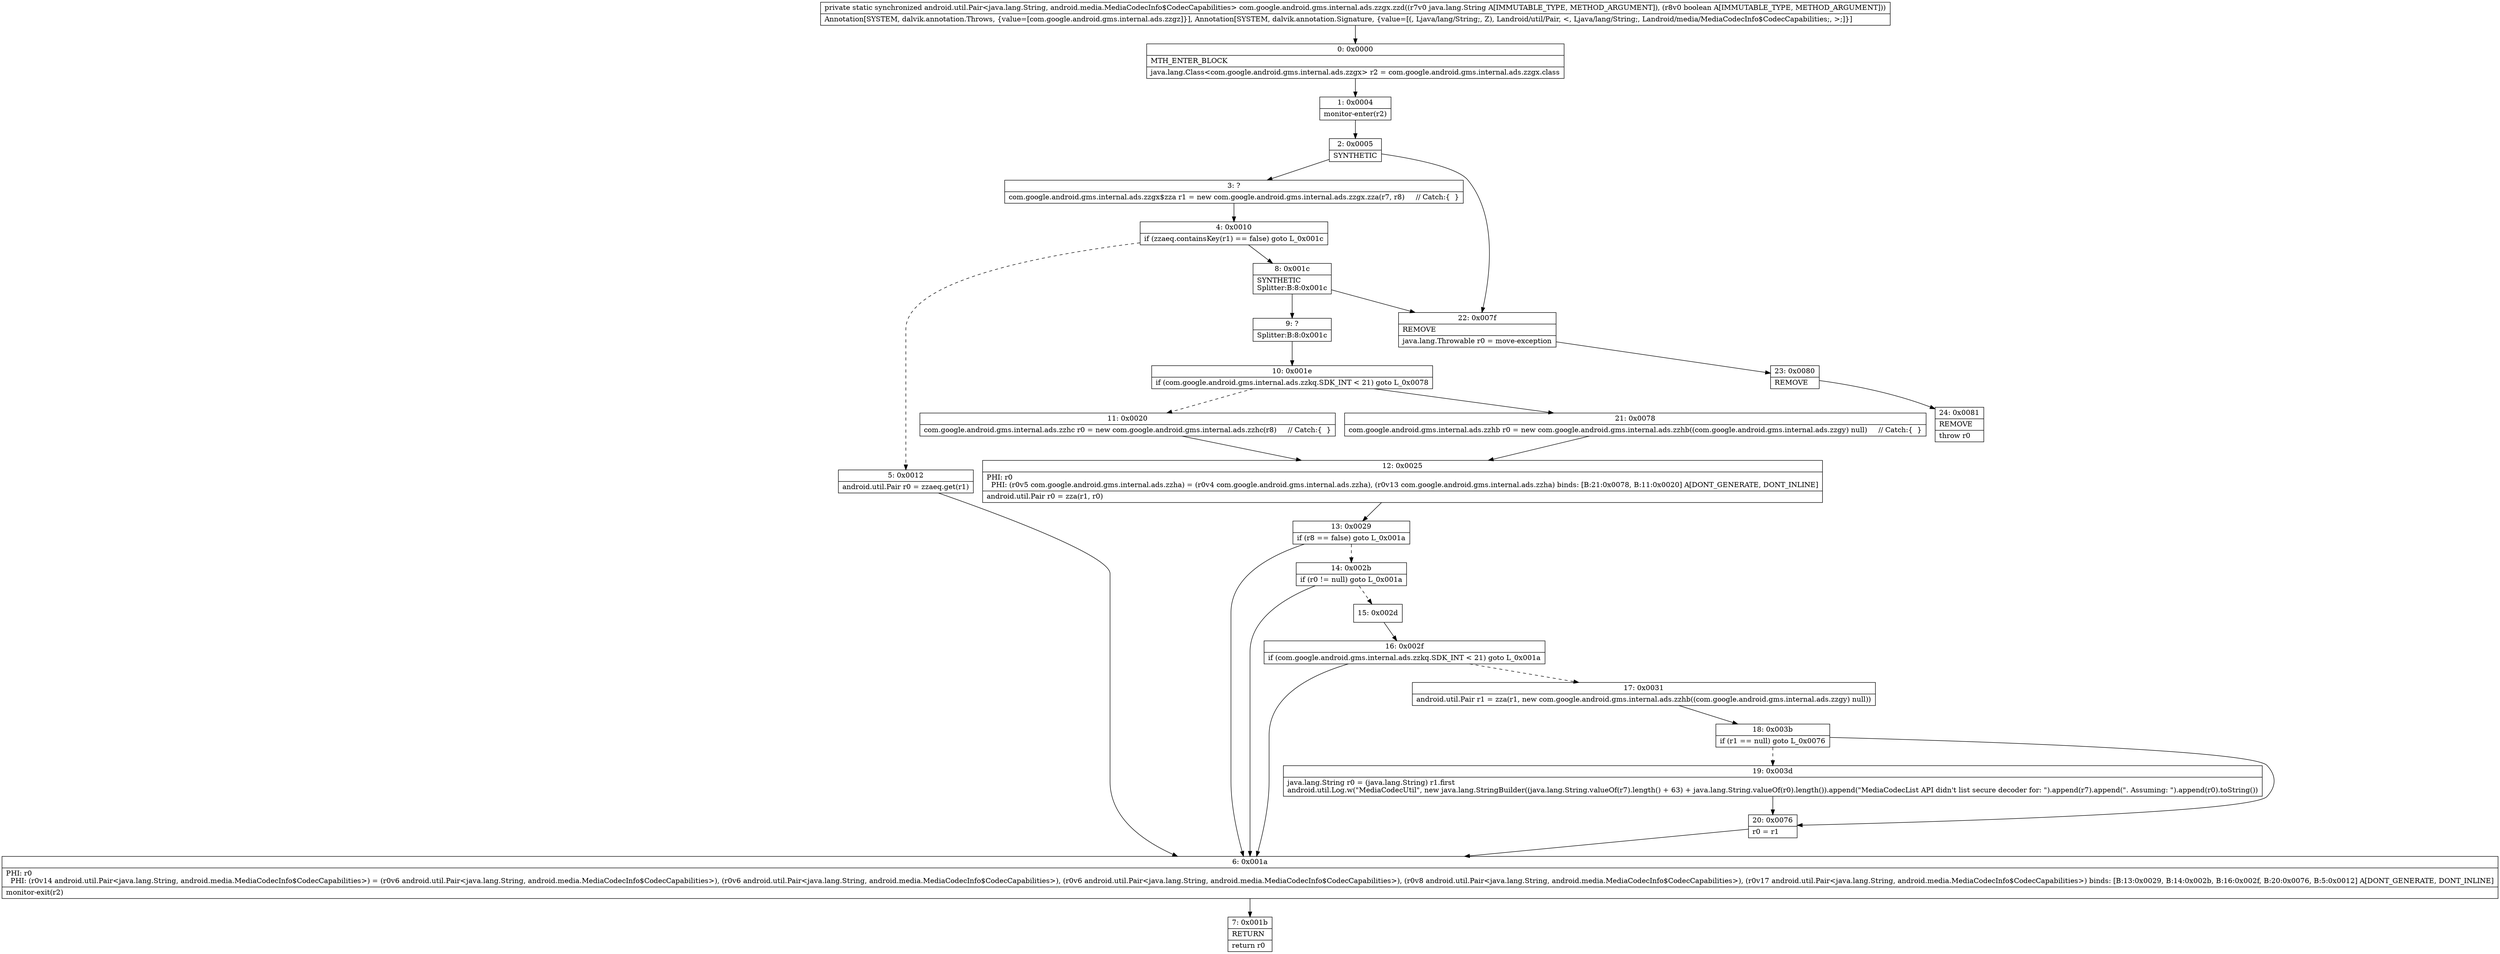 digraph "CFG forcom.google.android.gms.internal.ads.zzgx.zzd(Ljava\/lang\/String;Z)Landroid\/util\/Pair;" {
Node_0 [shape=record,label="{0\:\ 0x0000|MTH_ENTER_BLOCK\l|java.lang.Class\<com.google.android.gms.internal.ads.zzgx\> r2 = com.google.android.gms.internal.ads.zzgx.class\l}"];
Node_1 [shape=record,label="{1\:\ 0x0004|monitor\-enter(r2)\l}"];
Node_2 [shape=record,label="{2\:\ 0x0005|SYNTHETIC\l}"];
Node_3 [shape=record,label="{3\:\ ?|com.google.android.gms.internal.ads.zzgx$zza r1 = new com.google.android.gms.internal.ads.zzgx.zza(r7, r8)     \/\/ Catch:\{  \}\l}"];
Node_4 [shape=record,label="{4\:\ 0x0010|if (zzaeq.containsKey(r1) == false) goto L_0x001c\l}"];
Node_5 [shape=record,label="{5\:\ 0x0012|android.util.Pair r0 = zzaeq.get(r1)\l}"];
Node_6 [shape=record,label="{6\:\ 0x001a|PHI: r0 \l  PHI: (r0v14 android.util.Pair\<java.lang.String, android.media.MediaCodecInfo$CodecCapabilities\>) = (r0v6 android.util.Pair\<java.lang.String, android.media.MediaCodecInfo$CodecCapabilities\>), (r0v6 android.util.Pair\<java.lang.String, android.media.MediaCodecInfo$CodecCapabilities\>), (r0v6 android.util.Pair\<java.lang.String, android.media.MediaCodecInfo$CodecCapabilities\>), (r0v8 android.util.Pair\<java.lang.String, android.media.MediaCodecInfo$CodecCapabilities\>), (r0v17 android.util.Pair\<java.lang.String, android.media.MediaCodecInfo$CodecCapabilities\>) binds: [B:13:0x0029, B:14:0x002b, B:16:0x002f, B:20:0x0076, B:5:0x0012] A[DONT_GENERATE, DONT_INLINE]\l|monitor\-exit(r2)\l}"];
Node_7 [shape=record,label="{7\:\ 0x001b|RETURN\l|return r0\l}"];
Node_8 [shape=record,label="{8\:\ 0x001c|SYNTHETIC\lSplitter:B:8:0x001c\l}"];
Node_9 [shape=record,label="{9\:\ ?|Splitter:B:8:0x001c\l}"];
Node_10 [shape=record,label="{10\:\ 0x001e|if (com.google.android.gms.internal.ads.zzkq.SDK_INT \< 21) goto L_0x0078\l}"];
Node_11 [shape=record,label="{11\:\ 0x0020|com.google.android.gms.internal.ads.zzhc r0 = new com.google.android.gms.internal.ads.zzhc(r8)     \/\/ Catch:\{  \}\l}"];
Node_12 [shape=record,label="{12\:\ 0x0025|PHI: r0 \l  PHI: (r0v5 com.google.android.gms.internal.ads.zzha) = (r0v4 com.google.android.gms.internal.ads.zzha), (r0v13 com.google.android.gms.internal.ads.zzha) binds: [B:21:0x0078, B:11:0x0020] A[DONT_GENERATE, DONT_INLINE]\l|android.util.Pair r0 = zza(r1, r0)\l}"];
Node_13 [shape=record,label="{13\:\ 0x0029|if (r8 == false) goto L_0x001a\l}"];
Node_14 [shape=record,label="{14\:\ 0x002b|if (r0 != null) goto L_0x001a\l}"];
Node_15 [shape=record,label="{15\:\ 0x002d}"];
Node_16 [shape=record,label="{16\:\ 0x002f|if (com.google.android.gms.internal.ads.zzkq.SDK_INT \< 21) goto L_0x001a\l}"];
Node_17 [shape=record,label="{17\:\ 0x0031|android.util.Pair r1 = zza(r1, new com.google.android.gms.internal.ads.zzhb((com.google.android.gms.internal.ads.zzgy) null))\l}"];
Node_18 [shape=record,label="{18\:\ 0x003b|if (r1 == null) goto L_0x0076\l}"];
Node_19 [shape=record,label="{19\:\ 0x003d|java.lang.String r0 = (java.lang.String) r1.first\landroid.util.Log.w(\"MediaCodecUtil\", new java.lang.StringBuilder((java.lang.String.valueOf(r7).length() + 63) + java.lang.String.valueOf(r0).length()).append(\"MediaCodecList API didn't list secure decoder for: \").append(r7).append(\". Assuming: \").append(r0).toString())\l}"];
Node_20 [shape=record,label="{20\:\ 0x0076|r0 = r1\l}"];
Node_21 [shape=record,label="{21\:\ 0x0078|com.google.android.gms.internal.ads.zzhb r0 = new com.google.android.gms.internal.ads.zzhb((com.google.android.gms.internal.ads.zzgy) null)     \/\/ Catch:\{  \}\l}"];
Node_22 [shape=record,label="{22\:\ 0x007f|REMOVE\l|java.lang.Throwable r0 = move\-exception\l}"];
Node_23 [shape=record,label="{23\:\ 0x0080|REMOVE\l}"];
Node_24 [shape=record,label="{24\:\ 0x0081|REMOVE\l|throw r0\l}"];
MethodNode[shape=record,label="{private static synchronized android.util.Pair\<java.lang.String, android.media.MediaCodecInfo$CodecCapabilities\> com.google.android.gms.internal.ads.zzgx.zzd((r7v0 java.lang.String A[IMMUTABLE_TYPE, METHOD_ARGUMENT]), (r8v0 boolean A[IMMUTABLE_TYPE, METHOD_ARGUMENT]))  | Annotation[SYSTEM, dalvik.annotation.Throws, \{value=[com.google.android.gms.internal.ads.zzgz]\}], Annotation[SYSTEM, dalvik.annotation.Signature, \{value=[(, Ljava\/lang\/String;, Z), Landroid\/util\/Pair, \<, Ljava\/lang\/String;, Landroid\/media\/MediaCodecInfo$CodecCapabilities;, \>;]\}]\l}"];
MethodNode -> Node_0;
Node_0 -> Node_1;
Node_1 -> Node_2;
Node_2 -> Node_3;
Node_2 -> Node_22;
Node_3 -> Node_4;
Node_4 -> Node_5[style=dashed];
Node_4 -> Node_8;
Node_5 -> Node_6;
Node_6 -> Node_7;
Node_8 -> Node_9;
Node_8 -> Node_22;
Node_9 -> Node_10;
Node_10 -> Node_11[style=dashed];
Node_10 -> Node_21;
Node_11 -> Node_12;
Node_12 -> Node_13;
Node_13 -> Node_6;
Node_13 -> Node_14[style=dashed];
Node_14 -> Node_6;
Node_14 -> Node_15[style=dashed];
Node_15 -> Node_16;
Node_16 -> Node_6;
Node_16 -> Node_17[style=dashed];
Node_17 -> Node_18;
Node_18 -> Node_19[style=dashed];
Node_18 -> Node_20;
Node_19 -> Node_20;
Node_20 -> Node_6;
Node_21 -> Node_12;
Node_22 -> Node_23;
Node_23 -> Node_24;
}

